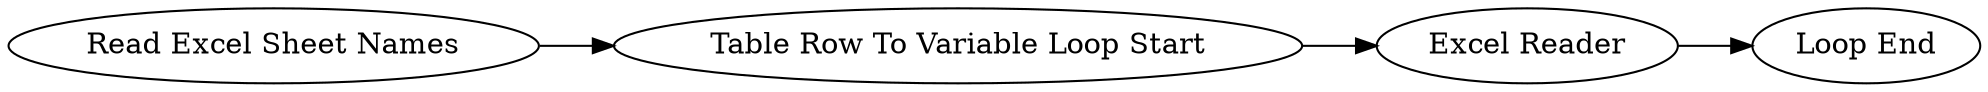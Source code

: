 digraph {
	2 -> 3
	5 -> 2
	3 -> 6
	5 [label="Read Excel Sheet Names"]
	6 [label="Loop End"]
	3 [label="Excel Reader"]
	2 [label="Table Row To Variable Loop Start"]
	rankdir=LR
}

